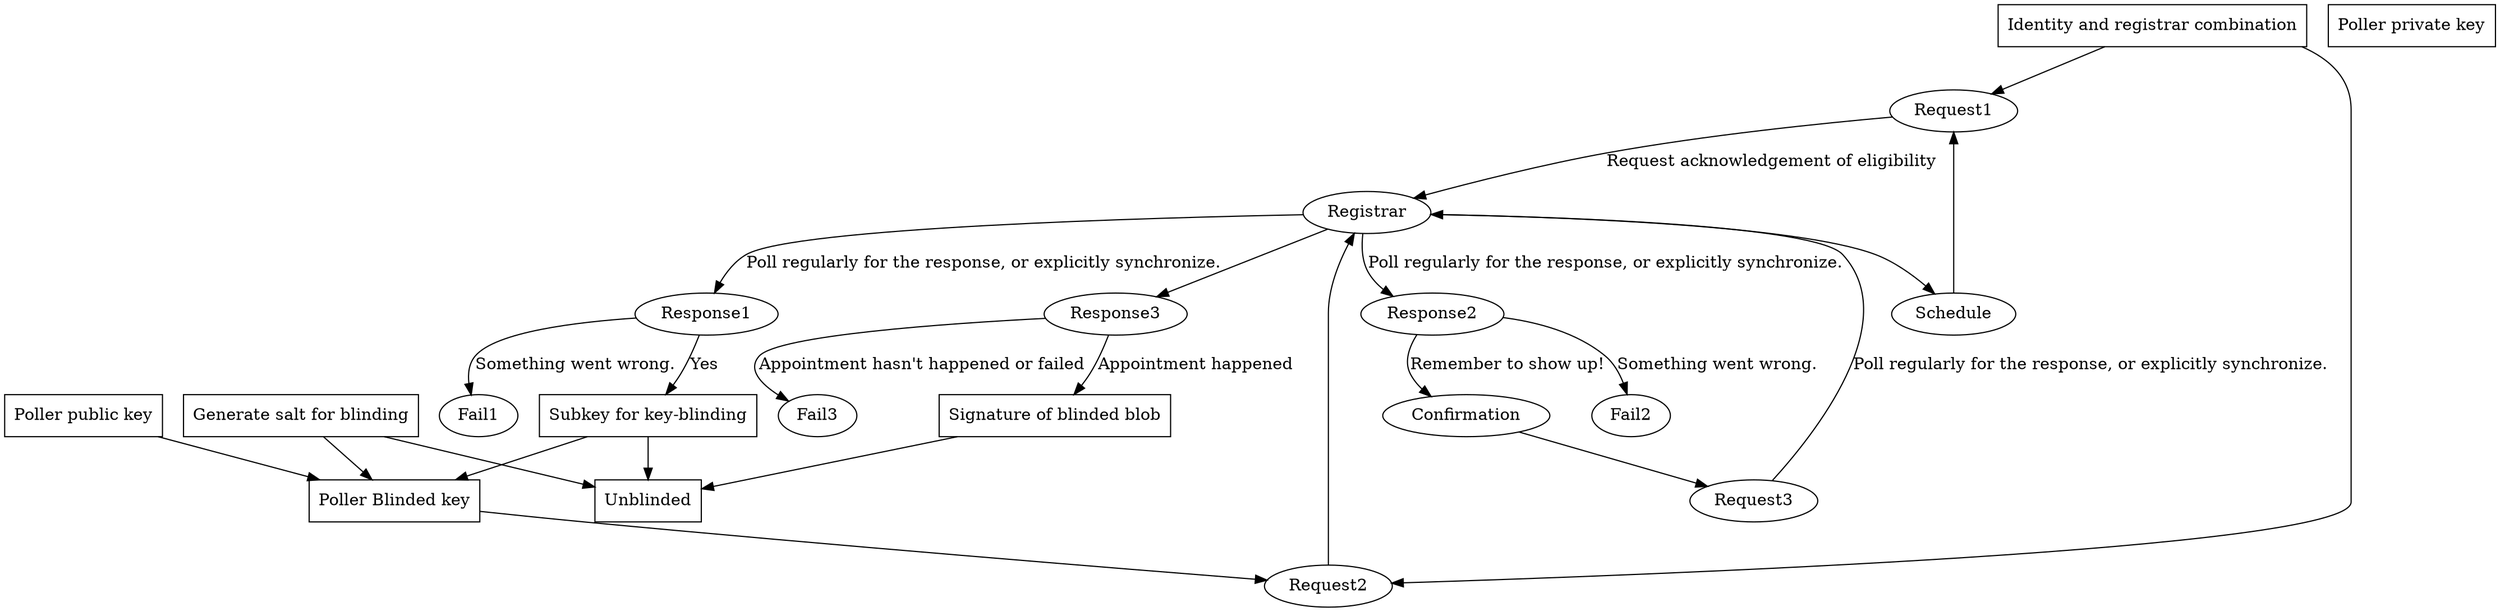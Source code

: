 // Registrar process
digraph {
  // Step 1
  Identity [label="Identity and registrar combination" shape="box"]
  Public [label="Poller public key" shape="box"]
  Private [label="Poller private key" shape="box"]

  Identity -> Request1
  Registrar -> Schedule -> Request1
  Request1 -> Registrar [label="Request acknowledgement of eligibility"]

  Registrar -> Response1 [label="Poll regularly for the response, or explicitly synchronize."]
  Response1 -> Subkey [label="Yes"]
  Response1 -> Fail1 [label="Something went wrong."]

  Subkey [label="Subkey for key-blinding" shape="box"]
  Salt [label="Generate salt for blinding" shape="box"]

  Blinded [label="Poller Blinded key" shape="box"]
  Subkey -> Blinded
  Salt -> Blinded
  Public -> Blinded

  Identity -> Request2
  Blinded  -> Request2 -> Registrar
  Registrar -> Response2 [label="Poll regularly for the response, or explicitly synchronize."]
  Response2 -> Confirmation [label="Remember to show up!"]
  Response2 -> Fail2 [label="Something went wrong."]

  // Step 2
  Confirmation -> Request3
  Request3 -> Registrar [label="Poll regularly for the response, or explicitly synchronize."]
  Registrar -> Response3
  Response3 -> SignedBlinded [label="Appointment happened"]
  Response3 -> Fail3 [label="Appointment hasn't happened or failed"]
  SignedBlinded [label="Signature of blinded blob" shape="box"]

  Salt -> Unblinded
  Subkey -> Unblinded
  SignedBlinded -> Unblinded

  Unblinded [shape="box"]
}
